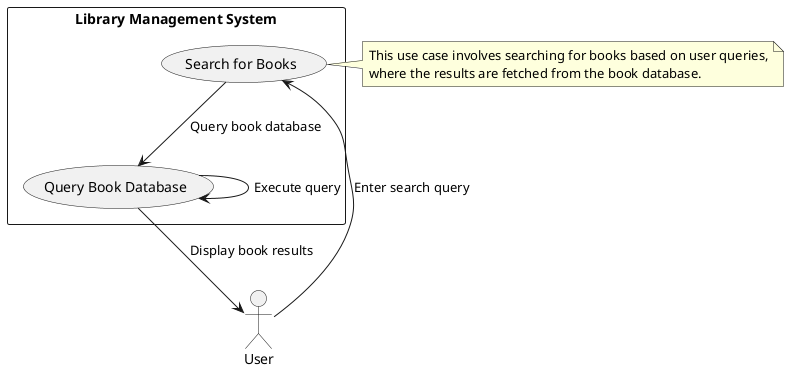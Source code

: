@startuml

actor User

rectangle "Library Management System" {
    usecase "Search for Books" as UC2
    usecase "Query Book Database" as UC3
}

User --> UC2 : "Enter search query"
UC2 --> UC3 : "Query book database"
UC3 --> UC3 : "Execute query"
UC3 --> User : "Display book results"

note right of UC2
This use case involves searching for books based on user queries,
where the results are fetched from the book database.
end note

@enduml
